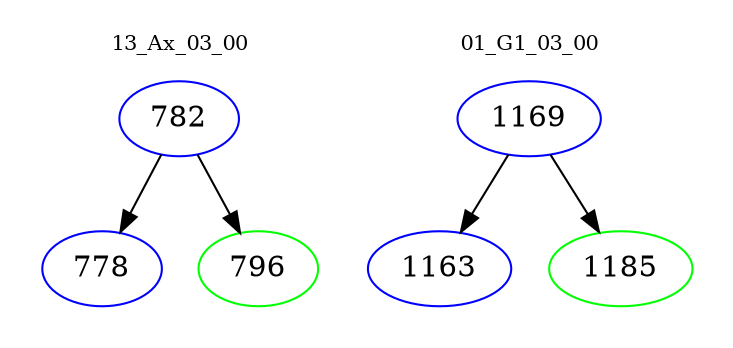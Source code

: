 digraph{
subgraph cluster_0 {
color = white
label = "13_Ax_03_00";
fontsize=10;
T0_782 [label="782", color="blue"]
T0_782 -> T0_778 [color="black"]
T0_778 [label="778", color="blue"]
T0_782 -> T0_796 [color="black"]
T0_796 [label="796", color="green"]
}
subgraph cluster_1 {
color = white
label = "01_G1_03_00";
fontsize=10;
T1_1169 [label="1169", color="blue"]
T1_1169 -> T1_1163 [color="black"]
T1_1163 [label="1163", color="blue"]
T1_1169 -> T1_1185 [color="black"]
T1_1185 [label="1185", color="green"]
}
}
